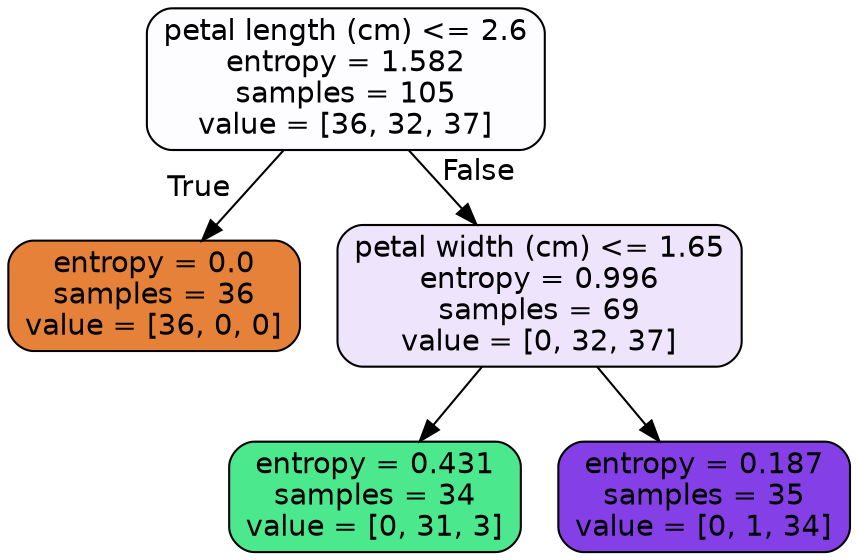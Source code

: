 digraph Tree {
node [shape=box, style="filled, rounded", color="black", fontname="helvetica"] ;
edge [fontname="helvetica"] ;
0 [label="petal length (cm) <= 2.6\nentropy = 1.582\nsamples = 105\nvalue = [36, 32, 37]", fillcolor="#fdfcff"] ;
1 [label="entropy = 0.0\nsamples = 36\nvalue = [36, 0, 0]", fillcolor="#e58139"] ;
0 -> 1 [labeldistance=2.5, labelangle=45, headlabel="True"] ;
2 [label="petal width (cm) <= 1.65\nentropy = 0.996\nsamples = 69\nvalue = [0, 32, 37]", fillcolor="#eee4fb"] ;
0 -> 2 [labeldistance=2.5, labelangle=-45, headlabel="False"] ;
3 [label="entropy = 0.431\nsamples = 34\nvalue = [0, 31, 3]", fillcolor="#4ce88d"] ;
2 -> 3 ;
4 [label="entropy = 0.187\nsamples = 35\nvalue = [0, 1, 34]", fillcolor="#853fe6"] ;
2 -> 4 ;
}